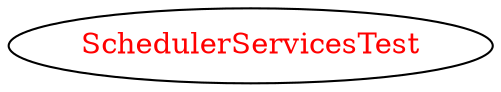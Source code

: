 digraph dependencyGraph {
 concentrate=true;
 ranksep="2.0";
 rankdir="LR"; 
 splines="ortho";
"SchedulerServicesTest" [fontcolor="red"];
}